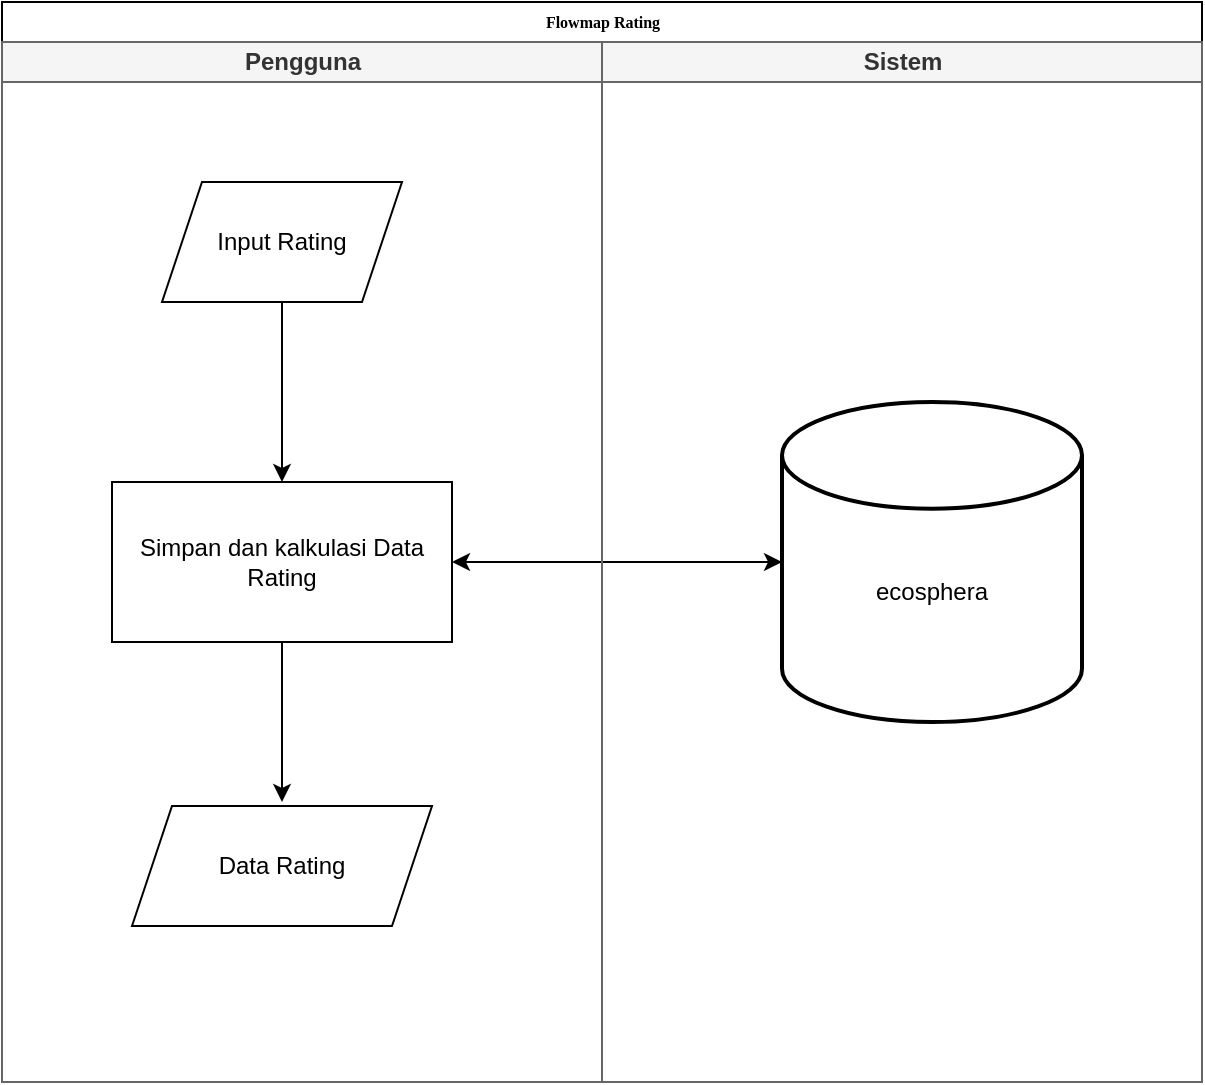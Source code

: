 <mxfile version="20.3.0" type="device"><diagram name="Page-1" id="74e2e168-ea6b-b213-b513-2b3c1d86103e"><mxGraphModel dx="964" dy="606" grid="1" gridSize="10" guides="1" tooltips="1" connect="1" arrows="1" fold="1" page="1" pageScale="1" pageWidth="1169" pageHeight="1654" background="none" math="0" shadow="0"><root><mxCell id="0"/><mxCell id="1" parent="0"/><mxCell id="77e6c97f196da883-1" value="Flowmap Rating" style="swimlane;html=1;childLayout=stackLayout;startSize=20;rounded=0;shadow=0;labelBackgroundColor=none;strokeWidth=1;fontFamily=Verdana;fontSize=8;align=center;" parent="1" vertex="1"><mxGeometry x="287" y="220" width="600" height="540" as="geometry"/></mxCell><mxCell id="77e6c97f196da883-2" value="Pengguna" style="swimlane;html=1;startSize=20;fillColor=#f5f5f5;fontColor=#333333;strokeColor=#666666;" parent="77e6c97f196da883-1" vertex="1"><mxGeometry y="20" width="300" height="520" as="geometry"/></mxCell><mxCell id="q9mUubXDcyKsX9aDAW96-3" value="Input Rating" style="shape=parallelogram;perimeter=parallelogramPerimeter;whiteSpace=wrap;html=1;fixedSize=1;" parent="77e6c97f196da883-2" vertex="1"><mxGeometry x="80" y="70" width="120" height="60" as="geometry"/></mxCell><mxCell id="q9mUubXDcyKsX9aDAW96-11" value="" style="edgeStyle=orthogonalEdgeStyle;rounded=0;orthogonalLoop=1;jettySize=auto;html=1;" parent="77e6c97f196da883-2" source="q9mUubXDcyKsX9aDAW96-5" edge="1"><mxGeometry relative="1" as="geometry"><mxPoint x="140" y="380" as="targetPoint"/></mxGeometry></mxCell><mxCell id="q9mUubXDcyKsX9aDAW96-5" value="Simpan dan kalkulasi Data Rating" style="rounded=0;whiteSpace=wrap;html=1;" parent="77e6c97f196da883-2" vertex="1"><mxGeometry x="55" y="220" width="170" height="80" as="geometry"/></mxCell><mxCell id="q9mUubXDcyKsX9aDAW96-6" style="edgeStyle=orthogonalEdgeStyle;rounded=0;orthogonalLoop=1;jettySize=auto;html=1;" parent="77e6c97f196da883-2" source="q9mUubXDcyKsX9aDAW96-3" target="q9mUubXDcyKsX9aDAW96-5" edge="1"><mxGeometry relative="1" as="geometry"/></mxCell><mxCell id="q9mUubXDcyKsX9aDAW96-9" value="Data Rating" style="shape=parallelogram;perimeter=parallelogramPerimeter;whiteSpace=wrap;html=1;fixedSize=1;" parent="77e6c97f196da883-2" vertex="1"><mxGeometry x="65" y="382" width="150" height="60" as="geometry"/></mxCell><mxCell id="Lb8xLqH4UughJ4p9YCf2-1" value="" style="endArrow=classic;startArrow=classic;html=1;rounded=0;entryX=0;entryY=0.5;entryDx=0;entryDy=0;entryPerimeter=0;exitX=1;exitY=0.5;exitDx=0;exitDy=0;" edge="1" parent="77e6c97f196da883-1" source="q9mUubXDcyKsX9aDAW96-5" target="q9mUubXDcyKsX9aDAW96-7"><mxGeometry width="50" height="50" relative="1" as="geometry"><mxPoint x="223" y="220" as="sourcePoint"/><mxPoint x="273" y="170" as="targetPoint"/></mxGeometry></mxCell><mxCell id="77e6c97f196da883-3" value="Sistem" style="swimlane;html=1;startSize=20;fillColor=#f5f5f5;fontColor=#333333;strokeColor=#666666;" parent="77e6c97f196da883-1" vertex="1"><mxGeometry x="300" y="20" width="300" height="520" as="geometry"/></mxCell><mxCell id="q9mUubXDcyKsX9aDAW96-7" value="&lt;br&gt;&lt;br&gt;ecosphera" style="strokeWidth=2;html=1;shape=mxgraph.flowchart.database;whiteSpace=wrap;" parent="77e6c97f196da883-3" vertex="1"><mxGeometry x="90" y="180" width="150" height="160" as="geometry"/></mxCell></root></mxGraphModel></diagram></mxfile>
